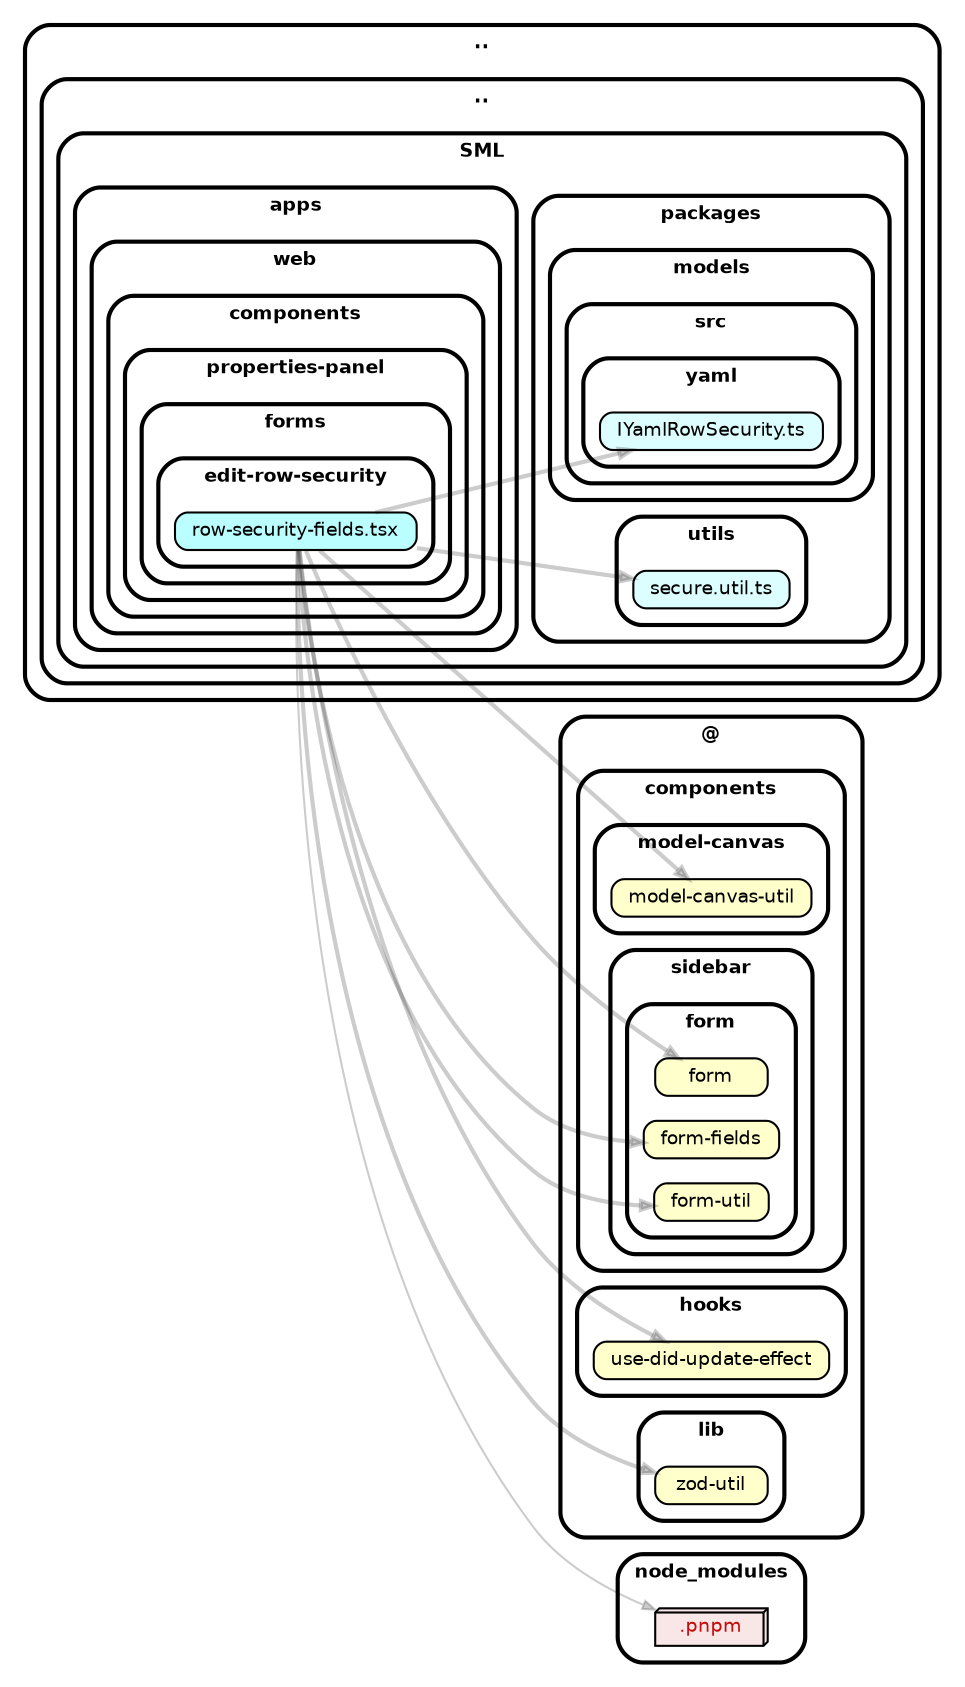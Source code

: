 strict digraph "dependency-cruiser output"{
    rankdir="LR" splines="true" overlap="false" nodesep="0.16" ranksep="0.18" fontname="Helvetica-bold" fontsize="9" style="rounded,bold,filled" fillcolor="#ffffff" compound="true"
    node [shape="box" style="rounded, filled" height="0.2" color="black" fillcolor="#ffffcc" fontcolor="black" fontname="Helvetica" fontsize="9"]
    edge [arrowhead="normal" arrowsize="0.6" penwidth="2.0" color="#00000033" fontname="Helvetica" fontsize="9"]

    subgraph "cluster_.." {label=".." subgraph "cluster_../.." {label=".." subgraph "cluster_../../SML" {label="SML" subgraph "cluster_../../SML/apps" {label="apps" subgraph "cluster_../../SML/apps/web" {label="web" subgraph "cluster_../../SML/apps/web/components" {label="components" subgraph "cluster_../../SML/apps/web/components/properties-panel" {label="properties-panel" subgraph "cluster_../../SML/apps/web/components/properties-panel/forms" {label="forms" subgraph "cluster_../../SML/apps/web/components/properties-panel/forms/edit-row-security" {label="edit-row-security" "../../SML/apps/web/components/properties-panel/forms/edit-row-security/row-security-fields.tsx" [label=<row-security-fields.tsx> tooltip="row-security-fields.tsx" URL="../../SML/apps/web/components/properties-panel/forms/edit-row-security/row-security-fields.tsx" fillcolor="#bbfeff"] } } } } } } } } }
    "../../SML/apps/web/components/properties-panel/forms/edit-row-security/row-security-fields.tsx" -> "@/components/model-canvas/model-canvas-util"
    "../../SML/apps/web/components/properties-panel/forms/edit-row-security/row-security-fields.tsx" -> "@/components/sidebar/form/form"
    "../../SML/apps/web/components/properties-panel/forms/edit-row-security/row-security-fields.tsx" -> "@/components/sidebar/form/form-fields"
    "../../SML/apps/web/components/properties-panel/forms/edit-row-security/row-security-fields.tsx" -> "@/components/sidebar/form/form-util"
    "../../SML/apps/web/components/properties-panel/forms/edit-row-security/row-security-fields.tsx" -> "@/hooks/use-did-update-effect"
    "../../SML/apps/web/components/properties-panel/forms/edit-row-security/row-security-fields.tsx" -> "@/lib/zod-util"
    "../../SML/apps/web/components/properties-panel/forms/edit-row-security/row-security-fields.tsx" -> "../../SML/packages/models/src/yaml/IYamlRowSecurity.ts"
    "../../SML/apps/web/components/properties-panel/forms/edit-row-security/row-security-fields.tsx" -> "node_modules/.pnpm" [penwidth="1.0"]
    "../../SML/apps/web/components/properties-panel/forms/edit-row-security/row-security-fields.tsx" -> "../../SML/packages/utils/secure.util.ts"
    subgraph "cluster_.." {label=".." subgraph "cluster_../.." {label=".." subgraph "cluster_../../SML" {label="SML" subgraph "cluster_../../SML/packages" {label="packages" subgraph "cluster_../../SML/packages/models" {label="models" subgraph "cluster_../../SML/packages/models/src" {label="src" subgraph "cluster_../../SML/packages/models/src/yaml" {label="yaml" "../../SML/packages/models/src/yaml/IYamlRowSecurity.ts" [label=<IYamlRowSecurity.ts> tooltip="IYamlRowSecurity.ts" URL="../../SML/packages/models/src/yaml/IYamlRowSecurity.ts" fillcolor="#ddfeff"] } } } } } } }
    subgraph "cluster_.." {label=".." subgraph "cluster_../.." {label=".." subgraph "cluster_../../SML" {label="SML" subgraph "cluster_../../SML/packages" {label="packages" subgraph "cluster_../../SML/packages/utils" {label="utils" "../../SML/packages/utils/secure.util.ts" [label=<secure.util.ts> tooltip="secure.util.ts" URL="../../SML/packages/utils/secure.util.ts" fillcolor="#ddfeff"] } } } } }
    subgraph "cluster_@" {label="@" subgraph "cluster_@/components" {label="components" subgraph "cluster_@/components/model-canvas" {label="model-canvas" "@/components/model-canvas/model-canvas-util" [label=<model-canvas-util> tooltip="model-canvas-util" ] } } }
    subgraph "cluster_@" {label="@" subgraph "cluster_@/components" {label="components" subgraph "cluster_@/components/sidebar" {label="sidebar" subgraph "cluster_@/components/sidebar/form" {label="form" "@/components/sidebar/form/form" [label=<form> tooltip="form" ] } } } }
    subgraph "cluster_@" {label="@" subgraph "cluster_@/components" {label="components" subgraph "cluster_@/components/sidebar" {label="sidebar" subgraph "cluster_@/components/sidebar/form" {label="form" "@/components/sidebar/form/form-fields" [label=<form-fields> tooltip="form-fields" ] } } } }
    subgraph "cluster_@" {label="@" subgraph "cluster_@/components" {label="components" subgraph "cluster_@/components/sidebar" {label="sidebar" subgraph "cluster_@/components/sidebar/form" {label="form" "@/components/sidebar/form/form-util" [label=<form-util> tooltip="form-util" ] } } } }
    subgraph "cluster_@" {label="@" subgraph "cluster_@/hooks" {label="hooks" "@/hooks/use-did-update-effect" [label=<use-did-update-effect> tooltip="use-did-update-effect" ] } }
    subgraph "cluster_@" {label="@" subgraph "cluster_@/lib" {label="lib" "@/lib/zod-util" [label=<zod-util> tooltip="zod-util" ] } }
    subgraph "cluster_node_modules" {label="node_modules" "node_modules/.pnpm" [label=<.pnpm> tooltip=".pnpm" URL="https://www.npmjs.com/package/.pnpm" shape="box3d" fillcolor="#c40b0a1a" fontcolor="#c40b0a"] }
}
